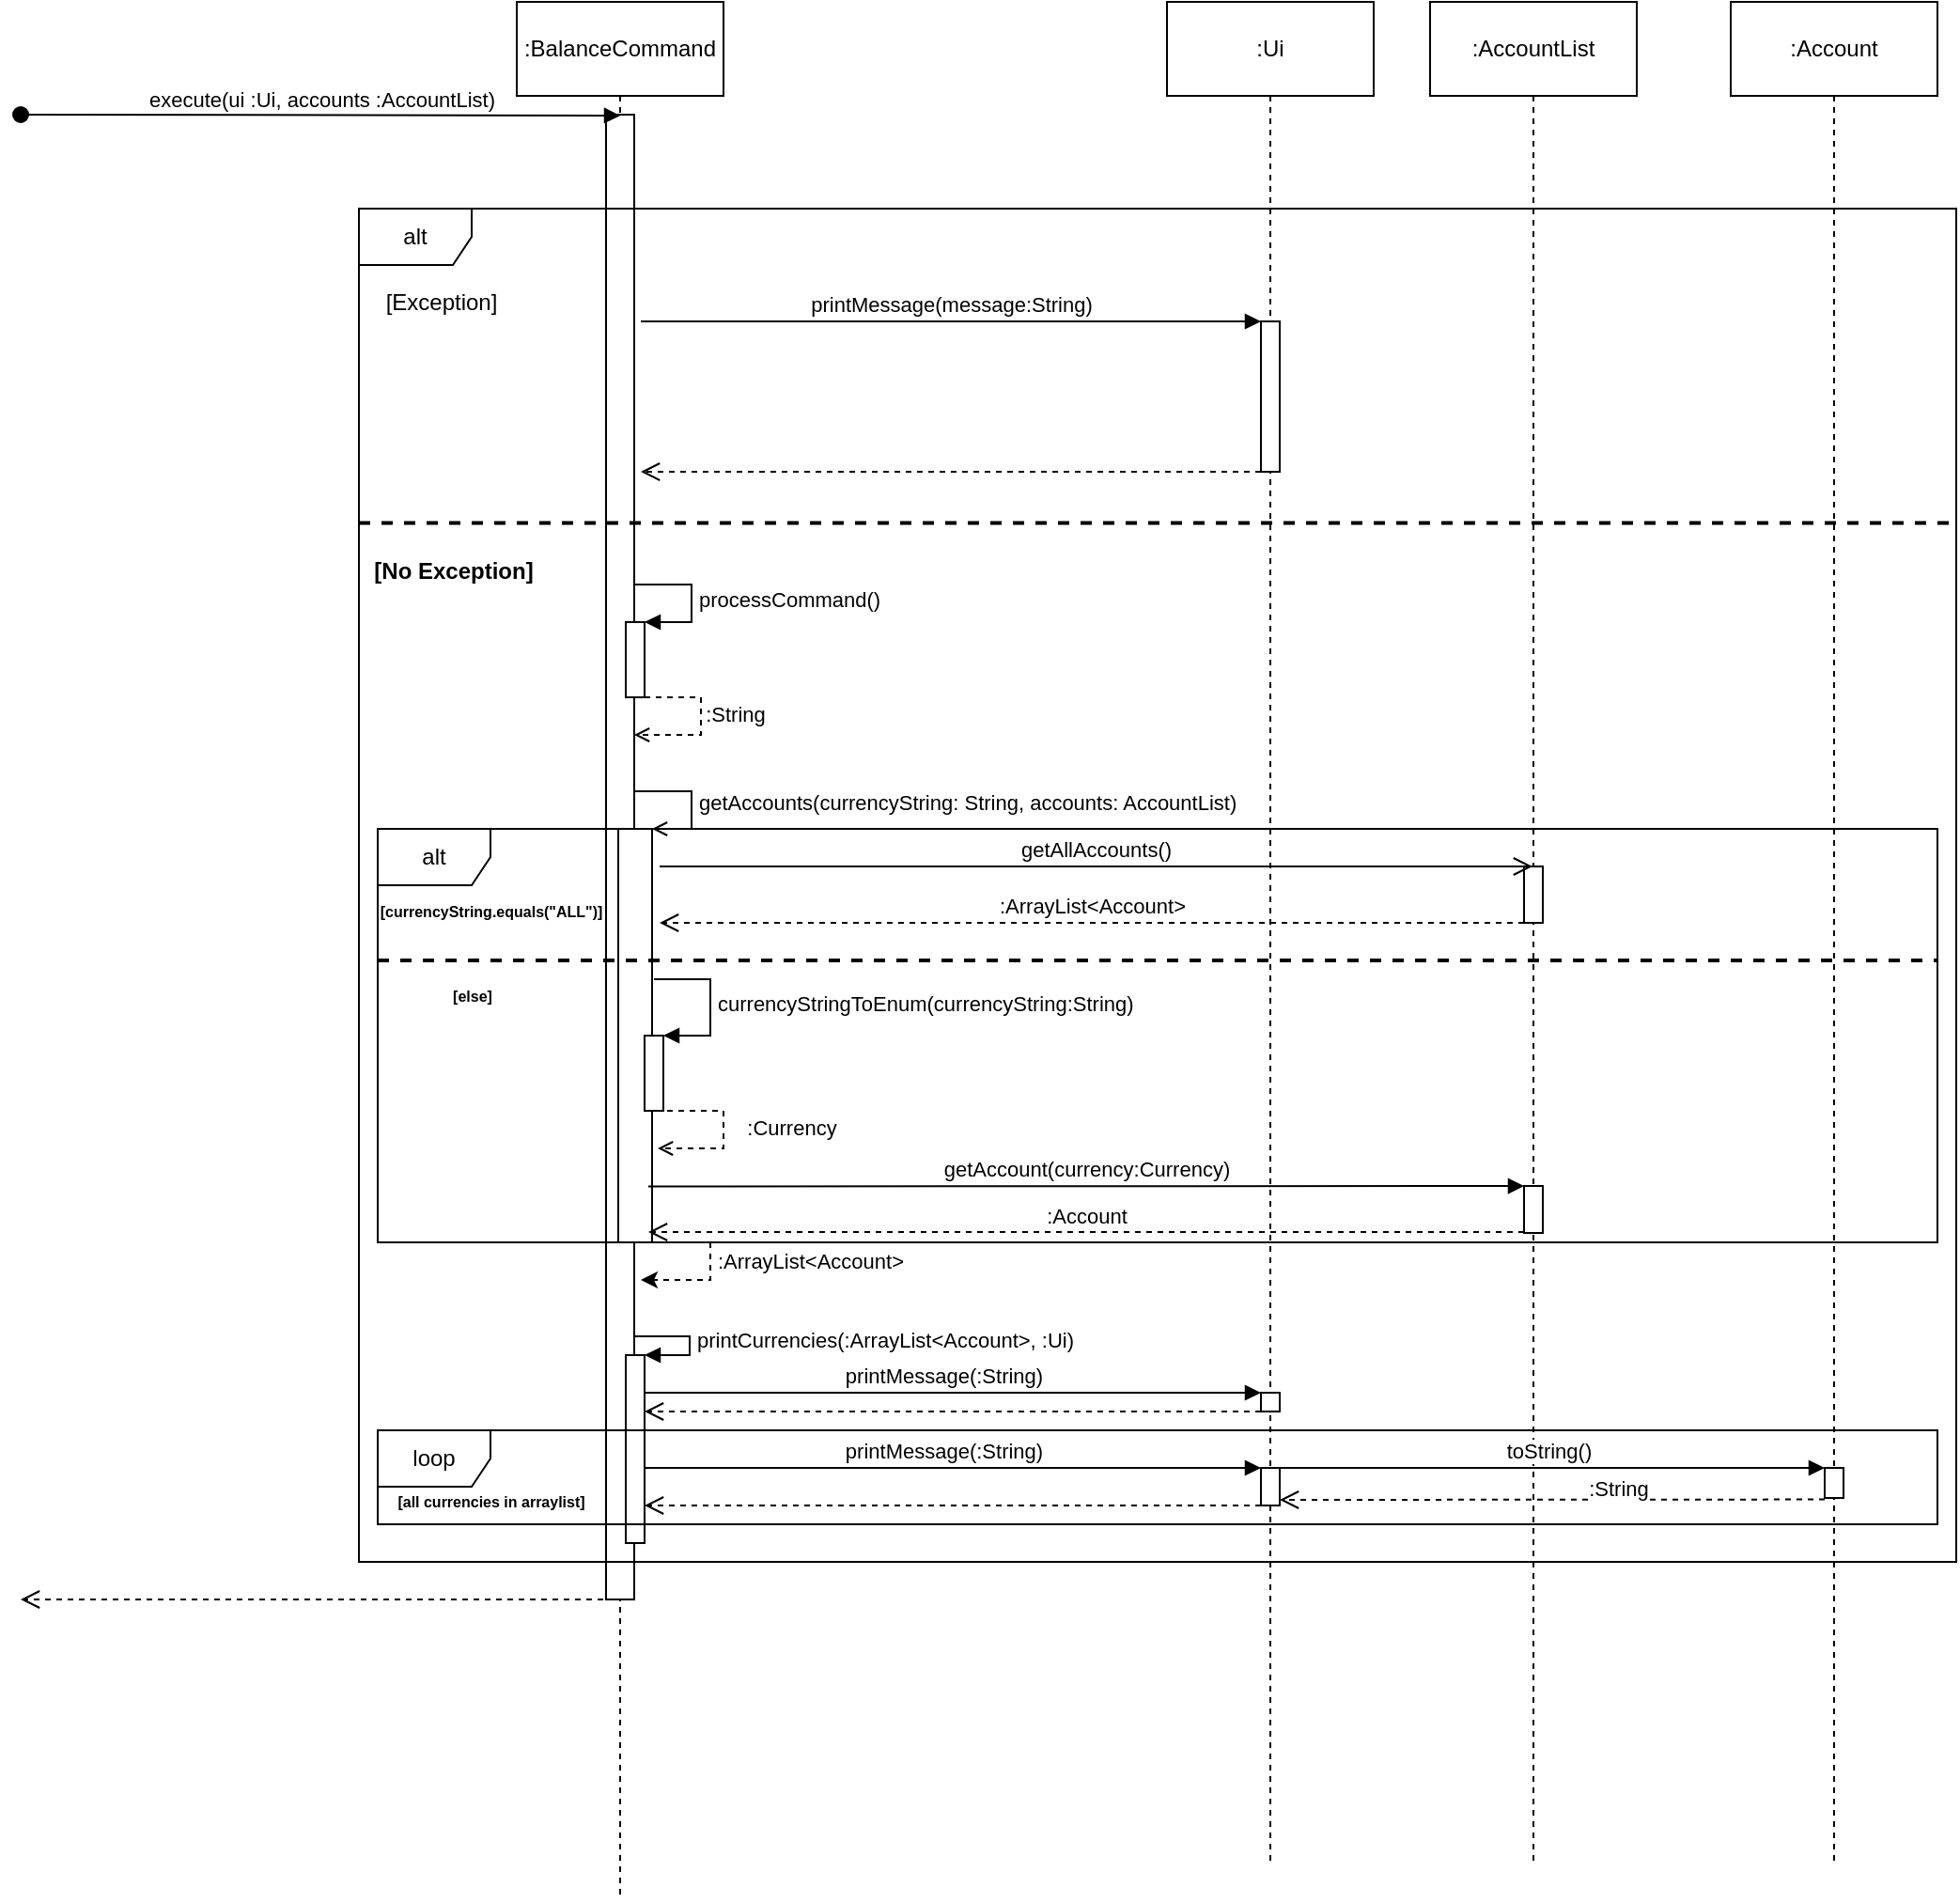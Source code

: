 <mxfile version="21.0.8" type="device"><diagram name="Page-1" id="e1OJEfIdMXNyWtMZwztH"><mxGraphModel dx="732" dy="347" grid="1" gridSize="10" guides="1" tooltips="1" connect="1" arrows="1" fold="1" page="1" pageScale="1" pageWidth="827" pageHeight="1169" math="0" shadow="0"><root><mxCell id="0"/><mxCell id="1" parent="0"/><mxCell id="qAqxc3iNbVJxK92Ongxz-4" value="" style="shape=umlLifeline;perimeter=lifelinePerimeter;whiteSpace=wrap;html=1;container=1;dropTarget=0;collapsible=0;recursiveResize=0;outlineConnect=0;portConstraint=eastwest;newEdgeStyle={&quot;edgeStyle&quot;:&quot;elbowEdgeStyle&quot;,&quot;elbow&quot;:&quot;vertical&quot;,&quot;curved&quot;:0,&quot;rounded&quot;:0};participant=umlEntity;" vertex="1" parent="1"><mxGeometry x="339" y="20" width="40" height="1000" as="geometry"/></mxCell><mxCell id="qAqxc3iNbVJxK92Ongxz-9" value="" style="html=1;points=[];perimeter=orthogonalPerimeter;outlineConnect=0;targetShapes=umlLifeline;portConstraint=eastwest;newEdgeStyle={&quot;edgeStyle&quot;:&quot;elbowEdgeStyle&quot;,&quot;elbow&quot;:&quot;vertical&quot;,&quot;curved&quot;:0,&quot;rounded&quot;:0};" vertex="1" parent="qAqxc3iNbVJxK92Ongxz-4"><mxGeometry x="12.5" y="50" width="15" height="790" as="geometry"/></mxCell><mxCell id="qAqxc3iNbVJxK92Ongxz-35" value="" style="html=1;points=[];perimeter=orthogonalPerimeter;outlineConnect=0;targetShapes=umlLifeline;portConstraint=eastwest;newEdgeStyle={&quot;edgeStyle&quot;:&quot;elbowEdgeStyle&quot;,&quot;elbow&quot;:&quot;vertical&quot;,&quot;curved&quot;:0,&quot;rounded&quot;:0};" vertex="1" parent="qAqxc3iNbVJxK92Ongxz-4"><mxGeometry x="19" y="430" width="18" height="220" as="geometry"/></mxCell><mxCell id="qAqxc3iNbVJxK92Ongxz-61" value="" style="html=1;points=[];perimeter=orthogonalPerimeter;outlineConnect=0;targetShapes=umlLifeline;portConstraint=eastwest;newEdgeStyle={&quot;edgeStyle&quot;:&quot;elbowEdgeStyle&quot;,&quot;elbow&quot;:&quot;vertical&quot;,&quot;curved&quot;:0,&quot;rounded&quot;:0};" vertex="1" parent="qAqxc3iNbVJxK92Ongxz-4"><mxGeometry x="23" y="710" width="10" height="100" as="geometry"/></mxCell><mxCell id="qAqxc3iNbVJxK92Ongxz-2" value=":BalanceCommand" style="html=1;whiteSpace=wrap;" vertex="1" parent="1"><mxGeometry x="304" y="10" width="110" height="50" as="geometry"/></mxCell><mxCell id="qAqxc3iNbVJxK92Ongxz-6" value="execute(ui :Ui, accounts :AccountList)" style="html=1;verticalAlign=bottom;startArrow=oval;startFill=1;endArrow=block;startSize=8;edgeStyle=elbowEdgeStyle;elbow=vertical;curved=0;rounded=0;" edge="1" parent="1"><mxGeometry width="60" relative="1" as="geometry"><mxPoint x="40" y="70" as="sourcePoint"/><mxPoint x="359" y="71" as="targetPoint"/></mxGeometry></mxCell><mxCell id="qAqxc3iNbVJxK92Ongxz-8" value="" style="shape=umlLifeline;perimeter=lifelinePerimeter;whiteSpace=wrap;html=1;container=1;dropTarget=0;collapsible=0;recursiveResize=0;outlineConnect=0;portConstraint=eastwest;newEdgeStyle={&quot;edgeStyle&quot;:&quot;elbowEdgeStyle&quot;,&quot;elbow&quot;:&quot;vertical&quot;,&quot;curved&quot;:0,&quot;rounded&quot;:0};participant=umlBoundary;" vertex="1" parent="1"><mxGeometry x="680" y="20" width="50" height="980" as="geometry"/></mxCell><mxCell id="qAqxc3iNbVJxK92Ongxz-7" value=":Ui" style="html=1;whiteSpace=wrap;" vertex="1" parent="1"><mxGeometry x="650" y="10" width="110" height="50" as="geometry"/></mxCell><mxCell id="qAqxc3iNbVJxK92Ongxz-18" value="alt" style="shape=umlFrame;whiteSpace=wrap;html=1;pointerEvents=0;" vertex="1" parent="1"><mxGeometry x="220" y="120" width="850" height="720" as="geometry"/></mxCell><UserObject label="[Exception]" placeholders="1" name="Variable" id="qAqxc3iNbVJxK92Ongxz-20"><mxCell style="text;html=1;strokeColor=none;fillColor=none;align=center;verticalAlign=middle;whiteSpace=wrap;overflow=hidden;" vertex="1" parent="1"><mxGeometry x="224" y="160" width="80" height="20" as="geometry"/></mxCell></UserObject><mxCell id="qAqxc3iNbVJxK92Ongxz-21" value="printMessage(message:String)" style="html=1;verticalAlign=bottom;startArrow=none;startFill=0;endArrow=block;startSize=8;edgeStyle=elbowEdgeStyle;elbow=vertical;curved=0;rounded=0;" edge="1" parent="1" target="qAqxc3iNbVJxK92Ongxz-22"><mxGeometry width="60" relative="1" as="geometry"><mxPoint x="370" y="180" as="sourcePoint"/><mxPoint x="510" y="180" as="targetPoint"/></mxGeometry></mxCell><mxCell id="qAqxc3iNbVJxK92Ongxz-22" value="" style="html=1;points=[];perimeter=orthogonalPerimeter;outlineConnect=0;targetShapes=umlLifeline;portConstraint=eastwest;newEdgeStyle={&quot;edgeStyle&quot;:&quot;elbowEdgeStyle&quot;,&quot;elbow&quot;:&quot;vertical&quot;,&quot;curved&quot;:0,&quot;rounded&quot;:0};" vertex="1" parent="1"><mxGeometry x="700" y="180" width="10" height="80" as="geometry"/></mxCell><mxCell id="qAqxc3iNbVJxK92Ongxz-25" value="" style="html=1;verticalAlign=bottom;endArrow=open;dashed=1;endSize=8;edgeStyle=elbowEdgeStyle;elbow=vertical;curved=0;rounded=0;" edge="1" parent="1" source="qAqxc3iNbVJxK92Ongxz-22"><mxGeometry relative="1" as="geometry"><mxPoint x="450" y="260" as="sourcePoint"/><mxPoint x="370" y="260" as="targetPoint"/></mxGeometry></mxCell><mxCell id="qAqxc3iNbVJxK92Ongxz-26" value="" style="line;strokeWidth=2;html=1;dashed=1;" vertex="1" parent="1"><mxGeometry x="220" y="270" width="850" height="34.38" as="geometry"/></mxCell><mxCell id="qAqxc3iNbVJxK92Ongxz-31" value="" style="html=1;points=[];perimeter=orthogonalPerimeter;outlineConnect=0;targetShapes=umlLifeline;portConstraint=eastwest;newEdgeStyle={&quot;edgeStyle&quot;:&quot;elbowEdgeStyle&quot;,&quot;elbow&quot;:&quot;vertical&quot;,&quot;curved&quot;:0,&quot;rounded&quot;:0};" vertex="1" parent="1"><mxGeometry x="362" y="340" width="10" height="40" as="geometry"/></mxCell><mxCell id="qAqxc3iNbVJxK92Ongxz-32" value="processCommand()" style="html=1;align=left;spacingLeft=2;endArrow=block;rounded=0;edgeStyle=orthogonalEdgeStyle;curved=0;rounded=0;" edge="1" target="qAqxc3iNbVJxK92Ongxz-31" parent="1"><mxGeometry relative="1" as="geometry"><mxPoint x="367" y="320" as="sourcePoint"/><Array as="points"><mxPoint x="397" y="320"/><mxPoint x="397" y="340"/></Array><mxPoint as="offset"/></mxGeometry></mxCell><mxCell id="qAqxc3iNbVJxK92Ongxz-33" value="" style="html=1;align=left;spacingLeft=2;endArrow=open;rounded=0;edgeStyle=orthogonalEdgeStyle;curved=0;rounded=0;dashed=1;endFill=0;" edge="1" parent="1" target="qAqxc3iNbVJxK92Ongxz-9"><mxGeometry relative="1" as="geometry"><mxPoint x="372" y="380" as="sourcePoint"/><Array as="points"><mxPoint x="402" y="380"/><mxPoint x="402" y="400"/></Array><mxPoint x="377" y="400" as="targetPoint"/><mxPoint as="offset"/></mxGeometry></mxCell><mxCell id="qAqxc3iNbVJxK92Ongxz-34" value=":String" style="edgeLabel;html=1;align=center;verticalAlign=middle;resizable=0;points=[];" vertex="1" connectable="0" parent="qAqxc3iNbVJxK92Ongxz-33"><mxGeometry x="-0.082" y="-1" relative="1" as="geometry"><mxPoint x="19" as="offset"/></mxGeometry></mxCell><mxCell id="qAqxc3iNbVJxK92Ongxz-36" value="getAccounts(currencyString: String, accounts: AccountList)" style="html=1;align=left;spacingLeft=2;endArrow=open;rounded=0;edgeStyle=orthogonalEdgeStyle;curved=0;rounded=0;endFill=0;" edge="1" target="qAqxc3iNbVJxK92Ongxz-35" parent="1"><mxGeometry relative="1" as="geometry"><mxPoint x="367" y="430" as="sourcePoint"/><Array as="points"><mxPoint x="397" y="430"/><mxPoint x="397" y="450"/></Array></mxGeometry></mxCell><mxCell id="qAqxc3iNbVJxK92Ongxz-38" value="" style="shape=umlLifeline;perimeter=lifelinePerimeter;whiteSpace=wrap;html=1;container=1;dropTarget=0;collapsible=0;recursiveResize=0;outlineConnect=0;portConstraint=eastwest;newEdgeStyle={&quot;edgeStyle&quot;:&quot;elbowEdgeStyle&quot;,&quot;elbow&quot;:&quot;vertical&quot;,&quot;curved&quot;:0,&quot;rounded&quot;:0};participant=umlEntity;" vertex="1" parent="1"><mxGeometry x="825" y="20" width="40" height="980" as="geometry"/></mxCell><mxCell id="qAqxc3iNbVJxK92Ongxz-37" value=":AccountList" style="html=1;whiteSpace=wrap;" vertex="1" parent="1"><mxGeometry x="790" y="10" width="110" height="50" as="geometry"/></mxCell><mxCell id="qAqxc3iNbVJxK92Ongxz-40" value="alt" style="shape=umlFrame;whiteSpace=wrap;html=1;pointerEvents=0;" vertex="1" parent="1"><mxGeometry x="230" y="450" width="830" height="220" as="geometry"/></mxCell><mxCell id="qAqxc3iNbVJxK92Ongxz-41" value="&lt;font style=&quot;font-size: 8px;&quot;&gt;[currencyString.equals(&quot;ALL&quot;)]&lt;/font&gt;" style="text;align=center;fontStyle=1;verticalAlign=middle;spacingLeft=3;spacingRight=3;strokeColor=none;rotatable=0;points=[[0,0.5],[1,0.5]];portConstraint=eastwest;html=1;" vertex="1" parent="1"><mxGeometry x="250" y="480" width="80" height="26" as="geometry"/></mxCell><mxCell id="qAqxc3iNbVJxK92Ongxz-42" value="" style="html=1;points=[];perimeter=orthogonalPerimeter;outlineConnect=0;targetShapes=umlLifeline;portConstraint=eastwest;newEdgeStyle={&quot;edgeStyle&quot;:&quot;elbowEdgeStyle&quot;,&quot;elbow&quot;:&quot;vertical&quot;,&quot;curved&quot;:0,&quot;rounded&quot;:0};" vertex="1" parent="1"><mxGeometry x="840" y="470" width="10" height="30" as="geometry"/></mxCell><mxCell id="qAqxc3iNbVJxK92Ongxz-43" value="getAllAccounts()" style="html=1;verticalAlign=bottom;startArrow=none;startFill=0;endArrow=open;startSize=6;endSize=8;edgeStyle=elbowEdgeStyle;elbow=vertical;curved=0;rounded=0;" edge="1" parent="1" target="qAqxc3iNbVJxK92Ongxz-38"><mxGeometry x="-0.001" width="80" relative="1" as="geometry"><mxPoint x="380" y="470" as="sourcePoint"/><mxPoint x="442" y="470" as="targetPoint"/><mxPoint as="offset"/></mxGeometry></mxCell><mxCell id="qAqxc3iNbVJxK92Ongxz-44" value=":ArrayList&amp;lt;Account&amp;gt;" style="html=1;verticalAlign=bottom;endArrow=open;dashed=1;endSize=8;edgeStyle=elbowEdgeStyle;elbow=vertical;curved=0;rounded=0;" edge="1" parent="1" source="qAqxc3iNbVJxK92Ongxz-42"><mxGeometry relative="1" as="geometry"><mxPoint x="452" y="530" as="sourcePoint"/><mxPoint x="380" y="500" as="targetPoint"/><Array as="points"><mxPoint x="830" y="500"/></Array></mxGeometry></mxCell><mxCell id="qAqxc3iNbVJxK92Ongxz-46" value="" style="line;strokeWidth=2;html=1;perimeter=backbonePerimeter;points=[];outlineConnect=0;dashed=1;" vertex="1" parent="1"><mxGeometry x="230" y="515" width="830" height="10" as="geometry"/></mxCell><mxCell id="qAqxc3iNbVJxK92Ongxz-48" value="&lt;span style=&quot;font-size: 8px;&quot;&gt;[else]&lt;/span&gt;" style="text;align=center;fontStyle=1;verticalAlign=middle;spacingLeft=3;spacingRight=3;strokeColor=none;rotatable=0;points=[[0,0.5],[1,0.5]];portConstraint=eastwest;html=1;" vertex="1" parent="1"><mxGeometry x="240" y="525" width="80" height="26" as="geometry"/></mxCell><mxCell id="qAqxc3iNbVJxK92Ongxz-51" value="" style="html=1;points=[];perimeter=orthogonalPerimeter;outlineConnect=0;targetShapes=umlLifeline;portConstraint=eastwest;newEdgeStyle={&quot;edgeStyle&quot;:&quot;elbowEdgeStyle&quot;,&quot;elbow&quot;:&quot;vertical&quot;,&quot;curved&quot;:0,&quot;rounded&quot;:0};" vertex="1" parent="1"><mxGeometry x="372" y="560" width="10" height="40" as="geometry"/></mxCell><mxCell id="qAqxc3iNbVJxK92Ongxz-52" value="currencyStringToEnum(currencyString:String)" style="html=1;align=left;spacingLeft=2;endArrow=block;rounded=0;edgeStyle=orthogonalEdgeStyle;curved=0;rounded=0;" edge="1" target="qAqxc3iNbVJxK92Ongxz-51" parent="1"><mxGeometry relative="1" as="geometry"><mxPoint x="377" y="530" as="sourcePoint"/><Array as="points"><mxPoint x="407" y="560"/></Array></mxGeometry></mxCell><mxCell id="qAqxc3iNbVJxK92Ongxz-56" value="" style="html=1;align=left;spacingLeft=2;endArrow=open;rounded=0;edgeStyle=orthogonalEdgeStyle;curved=0;rounded=0;dashed=1;endFill=0;" edge="1" parent="1"><mxGeometry relative="1" as="geometry"><mxPoint x="384" y="600" as="sourcePoint"/><Array as="points"><mxPoint x="414" y="600"/><mxPoint x="414" y="620"/></Array><mxPoint x="379" y="620" as="targetPoint"/><mxPoint as="offset"/></mxGeometry></mxCell><mxCell id="qAqxc3iNbVJxK92Ongxz-57" value=":Currency" style="edgeLabel;html=1;align=center;verticalAlign=middle;resizable=0;points=[];" vertex="1" connectable="0" parent="qAqxc3iNbVJxK92Ongxz-56"><mxGeometry x="-0.082" y="-1" relative="1" as="geometry"><mxPoint x="37" as="offset"/></mxGeometry></mxCell><mxCell id="qAqxc3iNbVJxK92Ongxz-58" value="" style="html=1;align=left;spacingLeft=2;endArrow=classic;rounded=0;edgeStyle=orthogonalEdgeStyle;curved=0;rounded=0;dashed=1;endFill=1;" edge="1" parent="1"><mxGeometry relative="1" as="geometry"><mxPoint x="377" y="670" as="sourcePoint"/><Array as="points"><mxPoint x="407" y="670"/><mxPoint x="407" y="690"/></Array><mxPoint x="370" y="690" as="targetPoint"/><mxPoint as="offset"/></mxGeometry></mxCell><mxCell id="qAqxc3iNbVJxK92Ongxz-59" value=":ArrayList&amp;lt;Account&amp;gt;" style="edgeLabel;html=1;align=center;verticalAlign=middle;resizable=0;points=[];" vertex="1" connectable="0" parent="qAqxc3iNbVJxK92Ongxz-58"><mxGeometry x="-0.082" y="-1" relative="1" as="geometry"><mxPoint x="54" as="offset"/></mxGeometry></mxCell><mxCell id="qAqxc3iNbVJxK92Ongxz-60" value="[No Exception]" style="text;align=center;fontStyle=1;verticalAlign=middle;spacingLeft=3;spacingRight=3;strokeColor=none;rotatable=0;points=[[0,0.5],[1,0.5]];portConstraint=eastwest;html=1;" vertex="1" parent="1"><mxGeometry x="230" y="300" width="80" height="26" as="geometry"/></mxCell><mxCell id="qAqxc3iNbVJxK92Ongxz-62" value="printCurrencies(:ArrayList&amp;lt;Account&amp;gt;, :Ui)" style="html=1;align=left;spacingLeft=2;endArrow=block;rounded=0;edgeStyle=orthogonalEdgeStyle;curved=0;rounded=0;" edge="1" target="qAqxc3iNbVJxK92Ongxz-61" parent="1"><mxGeometry relative="1" as="geometry"><mxPoint x="366" y="720" as="sourcePoint"/><Array as="points"><mxPoint x="396" y="720"/><mxPoint x="396" y="730"/><mxPoint x="367" y="730"/></Array></mxGeometry></mxCell><mxCell id="qAqxc3iNbVJxK92Ongxz-63" value="printMessage(:String)" style="html=1;verticalAlign=bottom;endArrow=block;edgeStyle=elbowEdgeStyle;elbow=vertical;curved=0;rounded=0;" edge="1" parent="1" target="qAqxc3iNbVJxK92Ongxz-64"><mxGeometry width="80" relative="1" as="geometry"><mxPoint x="372" y="760" as="sourcePoint"/><mxPoint x="452" y="760" as="targetPoint"/><Array as="points"><mxPoint x="660" y="750"/></Array></mxGeometry></mxCell><mxCell id="qAqxc3iNbVJxK92Ongxz-64" value="" style="html=1;points=[];perimeter=orthogonalPerimeter;outlineConnect=0;targetShapes=umlLifeline;portConstraint=eastwest;newEdgeStyle={&quot;edgeStyle&quot;:&quot;elbowEdgeStyle&quot;,&quot;elbow&quot;:&quot;vertical&quot;,&quot;curved&quot;:0,&quot;rounded&quot;:0};" vertex="1" parent="1"><mxGeometry x="700" y="750" width="10" height="10" as="geometry"/></mxCell><mxCell id="qAqxc3iNbVJxK92Ongxz-65" value="" style="html=1;verticalAlign=bottom;endArrow=open;dashed=1;endSize=8;edgeStyle=elbowEdgeStyle;elbow=vertical;curved=0;rounded=0;" edge="1" parent="1" target="qAqxc3iNbVJxK92Ongxz-61"><mxGeometry x="-0.085" y="-10" relative="1" as="geometry"><mxPoint x="700" y="760" as="sourcePoint"/><mxPoint x="620" y="780.06" as="targetPoint"/><Array as="points"><mxPoint x="690" y="760"/></Array><mxPoint as="offset"/></mxGeometry></mxCell><mxCell id="qAqxc3iNbVJxK92Ongxz-66" value="loop" style="shape=umlFrame;whiteSpace=wrap;html=1;pointerEvents=0;" vertex="1" parent="1"><mxGeometry x="230" y="770" width="830" height="50" as="geometry"/></mxCell><mxCell id="qAqxc3iNbVJxK92Ongxz-67" value="" style="html=1;points=[];perimeter=orthogonalPerimeter;outlineConnect=0;targetShapes=umlLifeline;portConstraint=eastwest;newEdgeStyle={&quot;edgeStyle&quot;:&quot;elbowEdgeStyle&quot;,&quot;elbow&quot;:&quot;vertical&quot;,&quot;curved&quot;:0,&quot;rounded&quot;:0};" vertex="1" parent="1"><mxGeometry x="700" y="790" width="10" height="20" as="geometry"/></mxCell><mxCell id="qAqxc3iNbVJxK92Ongxz-68" value="printMessage(:String)" style="html=1;verticalAlign=bottom;endArrow=block;edgeStyle=elbowEdgeStyle;elbow=vertical;curved=0;rounded=0;" edge="1" parent="1"><mxGeometry width="80" relative="1" as="geometry"><mxPoint x="372" y="800" as="sourcePoint"/><mxPoint x="700" y="790" as="targetPoint"/><Array as="points"><mxPoint x="660" y="790"/></Array></mxGeometry></mxCell><mxCell id="qAqxc3iNbVJxK92Ongxz-69" value="" style="html=1;verticalAlign=bottom;endArrow=open;dashed=1;endSize=8;edgeStyle=elbowEdgeStyle;elbow=vertical;curved=0;rounded=0;" edge="1" parent="1"><mxGeometry x="-0.085" y="-10" relative="1" as="geometry"><mxPoint x="700" y="810" as="sourcePoint"/><mxPoint x="372" y="810" as="targetPoint"/><Array as="points"><mxPoint x="690" y="810"/></Array><mxPoint as="offset"/></mxGeometry></mxCell><mxCell id="qAqxc3iNbVJxK92Ongxz-74" value="&lt;font style=&quot;font-size: 8px;&quot;&gt;[all currencies in arraylist]&lt;/font&gt;" style="text;align=center;fontStyle=1;verticalAlign=middle;spacingLeft=3;spacingRight=3;strokeColor=none;rotatable=0;points=[[0,0.5],[1,0.5]];portConstraint=eastwest;html=1;" vertex="1" parent="1"><mxGeometry x="250" y="794" width="80" height="26" as="geometry"/></mxCell><mxCell id="qAqxc3iNbVJxK92Ongxz-75" value="getAccount(currency:Currency)" style="html=1;verticalAlign=bottom;endArrow=block;edgeStyle=elbowEdgeStyle;elbow=vertical;curved=0;rounded=0;" edge="1" parent="1" target="qAqxc3iNbVJxK92Ongxz-76"><mxGeometry width="80" relative="1" as="geometry"><mxPoint x="374" y="640.23" as="sourcePoint"/><mxPoint x="454" y="640.23" as="targetPoint"/></mxGeometry></mxCell><mxCell id="qAqxc3iNbVJxK92Ongxz-76" value="" style="html=1;points=[];perimeter=orthogonalPerimeter;outlineConnect=0;targetShapes=umlLifeline;portConstraint=eastwest;newEdgeStyle={&quot;edgeStyle&quot;:&quot;elbowEdgeStyle&quot;,&quot;elbow&quot;:&quot;vertical&quot;,&quot;curved&quot;:0,&quot;rounded&quot;:0};" vertex="1" parent="1"><mxGeometry x="840" y="640" width="10" height="25" as="geometry"/></mxCell><mxCell id="qAqxc3iNbVJxK92Ongxz-77" value=":Account" style="html=1;verticalAlign=bottom;endArrow=open;dashed=1;endSize=8;edgeStyle=elbowEdgeStyle;elbow=vertical;curved=0;rounded=0;" edge="1" parent="1" source="qAqxc3iNbVJxK92Ongxz-76"><mxGeometry relative="1" as="geometry"><mxPoint x="454" y="664.72" as="sourcePoint"/><mxPoint x="374" y="664.72" as="targetPoint"/></mxGeometry></mxCell><mxCell id="qAqxc3iNbVJxK92Ongxz-79" value="toString()" style="html=1;verticalAlign=bottom;endArrow=block;edgeStyle=elbowEdgeStyle;elbow=vertical;curved=0;rounded=0;" edge="1" parent="1" target="qAqxc3iNbVJxK92Ongxz-78"><mxGeometry width="80" relative="1" as="geometry"><mxPoint x="710" y="794.89" as="sourcePoint"/><mxPoint x="790" y="794.89" as="targetPoint"/><Array as="points"><mxPoint x="810" y="790"/></Array></mxGeometry></mxCell><mxCell id="qAqxc3iNbVJxK92Ongxz-81" value="" style="html=1;verticalAlign=bottom;endArrow=open;dashed=1;endSize=8;edgeStyle=elbowEdgeStyle;elbow=vertical;curved=0;rounded=0;" edge="1" parent="1"><mxGeometry x="-0.003" relative="1" as="geometry"><mxPoint x="350" y="860.06" as="sourcePoint"/><mxPoint x="40" y="860" as="targetPoint"/><mxPoint as="offset"/></mxGeometry></mxCell><mxCell id="qAqxc3iNbVJxK92Ongxz-85" value="" style="shape=umlLifeline;perimeter=lifelinePerimeter;whiteSpace=wrap;html=1;container=1;dropTarget=0;collapsible=0;recursiveResize=0;outlineConnect=0;portConstraint=eastwest;newEdgeStyle={&quot;edgeStyle&quot;:&quot;elbowEdgeStyle&quot;,&quot;elbow&quot;:&quot;vertical&quot;,&quot;curved&quot;:0,&quot;rounded&quot;:0};participant=umlEntity;" vertex="1" parent="1"><mxGeometry x="985" y="20" width="40" height="980" as="geometry"/></mxCell><mxCell id="qAqxc3iNbVJxK92Ongxz-78" value="" style="html=1;points=[];perimeter=orthogonalPerimeter;outlineConnect=0;targetShapes=umlLifeline;portConstraint=eastwest;newEdgeStyle={&quot;edgeStyle&quot;:&quot;elbowEdgeStyle&quot;,&quot;elbow&quot;:&quot;vertical&quot;,&quot;curved&quot;:0,&quot;rounded&quot;:0};" vertex="1" parent="qAqxc3iNbVJxK92Ongxz-85"><mxGeometry x="15" y="770" width="10" height="16" as="geometry"/></mxCell><mxCell id="qAqxc3iNbVJxK92Ongxz-84" value=":Account" style="html=1;whiteSpace=wrap;" vertex="1" parent="1"><mxGeometry x="950" y="10" width="110" height="50" as="geometry"/></mxCell><mxCell id="qAqxc3iNbVJxK92Ongxz-88" value=":String" style="html=1;verticalAlign=bottom;endArrow=open;dashed=1;endSize=8;edgeStyle=elbowEdgeStyle;elbow=vertical;curved=0;rounded=0;" edge="1" parent="1" target="qAqxc3iNbVJxK92Ongxz-67"><mxGeometry x="-0.241" y="3" relative="1" as="geometry"><mxPoint x="1000" y="806.79" as="sourcePoint"/><mxPoint x="920" y="806.79" as="targetPoint"/><mxPoint as="offset"/></mxGeometry></mxCell></root></mxGraphModel></diagram></mxfile>